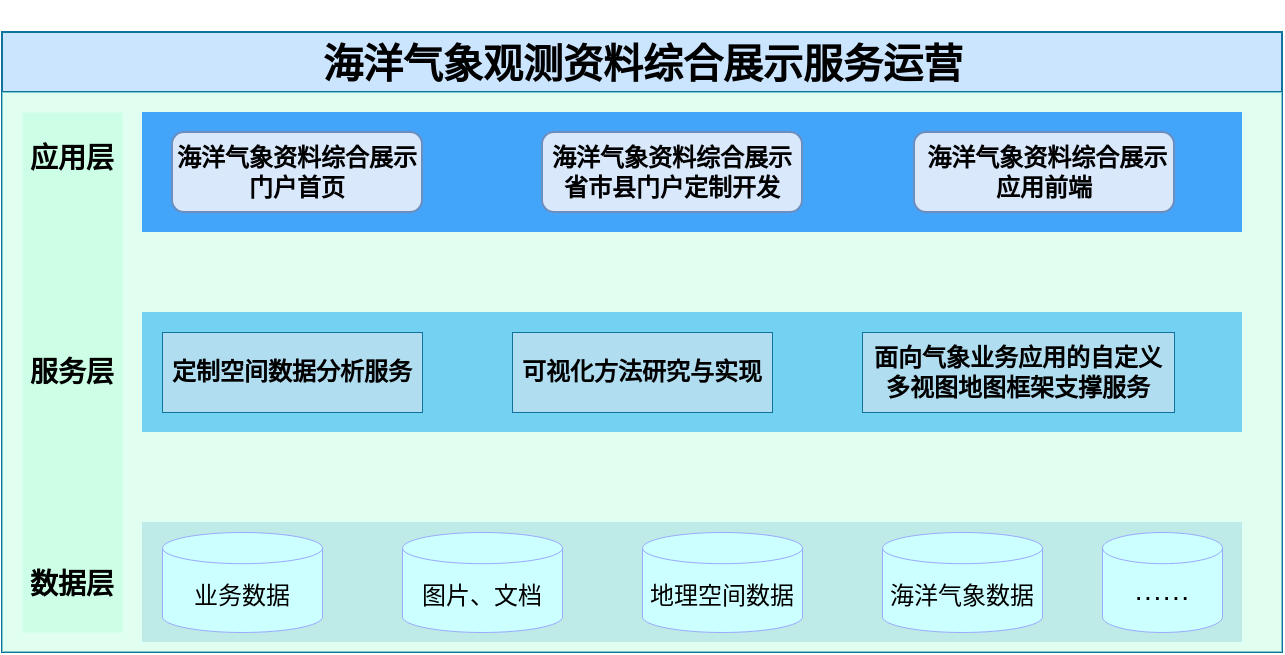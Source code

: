 <mxfile version="21.1.4" type="github">
  <diagram id="prtHgNgQTEPvFCAcTncT" name="Page-1">
    <mxGraphModel dx="993" dy="549" grid="1" gridSize="10" guides="1" tooltips="1" connect="1" arrows="1" fold="1" page="1" pageScale="1" pageWidth="827" pageHeight="1169" math="0" shadow="0">
      <root>
        <mxCell id="0" />
        <mxCell id="1" parent="0" />
        <mxCell id="dNxyNK7c78bLwvsdeMH5-11" value="&lt;h1&gt;&lt;font style=&quot;font-size: 20px;&quot;&gt;海洋气象观测资料综合展示服务运营&lt;/font&gt;&lt;/h1&gt;" style="swimlane;html=1;startSize=30;horizontal=1;containerType=tree;glass=0;fillColor=#CCE5FF;strokeColor=#10739e;" parent="1" vertex="1">
          <mxGeometry x="40" y="50" width="640" height="310" as="geometry">
            <mxRectangle x="40" y="60" width="300" height="30" as="alternateBounds" />
          </mxGeometry>
        </mxCell>
        <mxCell id="rPXOYnH2ntTloaIz4I9G-19" value="" style="rounded=0;whiteSpace=wrap;html=1;fillColor=#CCFFE6;strokeColor=none;opacity=60;" vertex="1" parent="dNxyNK7c78bLwvsdeMH5-11">
          <mxGeometry y="30" width="640" height="280" as="geometry" />
        </mxCell>
        <mxCell id="rPXOYnH2ntTloaIz4I9G-18" value="" style="rounded=0;whiteSpace=wrap;html=1;fillColor=#007FFF;strokeColor=none;opacity=70;" vertex="1" parent="dNxyNK7c78bLwvsdeMH5-11">
          <mxGeometry x="70" y="40" width="550" height="60" as="geometry" />
        </mxCell>
        <mxCell id="rPXOYnH2ntTloaIz4I9G-17" value="" style="rounded=0;whiteSpace=wrap;html=1;fillColor=#45bef2;strokeColor=none;opacity=70;" vertex="1" parent="dNxyNK7c78bLwvsdeMH5-11">
          <mxGeometry x="70" y="140" width="550" height="60" as="geometry" />
        </mxCell>
        <mxCell id="rPXOYnH2ntTloaIz4I9G-14" value="" style="rounded=0;whiteSpace=wrap;html=1;fillColor=#b0e3e6;strokeColor=none;opacity=70;" vertex="1" parent="dNxyNK7c78bLwvsdeMH5-11">
          <mxGeometry x="70" y="245" width="550" height="60" as="geometry" />
        </mxCell>
        <mxCell id="rPXOYnH2ntTloaIz4I9G-1" value="&lt;b&gt;海洋气象资料综合展示门户首页&lt;/b&gt;" style="rounded=1;whiteSpace=wrap;html=1;fillColor=#dae8fc;strokeColor=#6c8ebf;" vertex="1" parent="dNxyNK7c78bLwvsdeMH5-11">
          <mxGeometry x="85" y="50" width="125" height="40" as="geometry" />
        </mxCell>
        <mxCell id="rPXOYnH2ntTloaIz4I9G-2" value="&lt;b style=&quot;font-size: 14px;&quot;&gt;&lt;font style=&quot;font-size: 14px;&quot; face=&quot;Verdana&quot;&gt;应用层&lt;br&gt;&lt;br&gt;&lt;br&gt;&lt;br&gt;&lt;br&gt;&lt;br&gt;服务层&lt;br&gt;&lt;br&gt;&lt;br&gt;&lt;br&gt;&lt;br&gt;&lt;br&gt;数据层&lt;/font&gt;&lt;/b&gt;" style="rounded=0;whiteSpace=wrap;html=1;strokeWidth=0;strokeColor=none;fillColor=#CCFFE6;" vertex="1" parent="dNxyNK7c78bLwvsdeMH5-11">
          <mxGeometry x="10" y="40" width="50" height="260" as="geometry" />
        </mxCell>
        <mxCell id="rPXOYnH2ntTloaIz4I9G-3" value="业务数据" style="shape=cylinder3;whiteSpace=wrap;html=1;boundedLbl=1;backgroundOutline=1;size=7.8;fillColor=#CCFFFF;fontColor=#000000;strokeColor=#9aa9fe;fillStyle=solid;strokeWidth=0.5;" vertex="1" parent="dNxyNK7c78bLwvsdeMH5-11">
          <mxGeometry x="80" y="250" width="80" height="50" as="geometry" />
        </mxCell>
        <mxCell id="rPXOYnH2ntTloaIz4I9G-4" value="图片、文档" style="shape=cylinder3;whiteSpace=wrap;html=1;boundedLbl=1;backgroundOutline=1;size=7.8;fillColor=#CCFFFF;fontColor=#000000;strokeColor=#9aa9fe;fillStyle=solid;strokeWidth=0.5;" vertex="1" parent="dNxyNK7c78bLwvsdeMH5-11">
          <mxGeometry x="200" y="250" width="80" height="50" as="geometry" />
        </mxCell>
        <mxCell id="rPXOYnH2ntTloaIz4I9G-5" value="地理空间数据" style="shape=cylinder3;whiteSpace=wrap;html=1;boundedLbl=1;backgroundOutline=1;size=7.8;fillColor=#CCFFFF;fontColor=#000000;strokeColor=#9aa9fe;fillStyle=solid;strokeWidth=0.5;" vertex="1" parent="dNxyNK7c78bLwvsdeMH5-11">
          <mxGeometry x="320" y="250" width="80" height="50" as="geometry" />
        </mxCell>
        <mxCell id="rPXOYnH2ntTloaIz4I9G-6" value="海洋气象数据" style="shape=cylinder3;whiteSpace=wrap;html=1;boundedLbl=1;backgroundOutline=1;size=7.8;fillColor=#CCFFFF;fontColor=#000000;strokeColor=#9aa9fe;fillStyle=solid;strokeWidth=0.5;" vertex="1" parent="dNxyNK7c78bLwvsdeMH5-11">
          <mxGeometry x="440" y="250" width="80" height="50" as="geometry" />
        </mxCell>
        <mxCell id="rPXOYnH2ntTloaIz4I9G-7" value="&lt;b&gt;定制空间数据分析服务&lt;/b&gt;" style="rounded=0;whiteSpace=wrap;html=1;strokeWidth=0.5;fillColor=#b1ddf0;strokeColor=#10739e;" vertex="1" parent="dNxyNK7c78bLwvsdeMH5-11">
          <mxGeometry x="80" y="150" width="130" height="40" as="geometry" />
        </mxCell>
        <mxCell id="rPXOYnH2ntTloaIz4I9G-8" value="&lt;b&gt;可视化方法研究与实现&lt;/b&gt;" style="rounded=0;whiteSpace=wrap;html=1;strokeWidth=0.5;fillColor=#b1ddf0;strokeColor=#10739e;" vertex="1" parent="dNxyNK7c78bLwvsdeMH5-11">
          <mxGeometry x="255" y="150" width="130" height="40" as="geometry" />
        </mxCell>
        <mxCell id="rPXOYnH2ntTloaIz4I9G-9" value="&lt;font style=&quot;font-size: 14px;&quot;&gt;······&lt;/font&gt;" style="shape=cylinder3;whiteSpace=wrap;html=1;boundedLbl=1;backgroundOutline=1;size=7.8;fillColor=#CCFFFF;fontColor=#000000;strokeColor=#9aa9fe;fillStyle=solid;strokeWidth=0.5;" vertex="1" parent="dNxyNK7c78bLwvsdeMH5-11">
          <mxGeometry x="550" y="250" width="60" height="50" as="geometry" />
        </mxCell>
        <mxCell id="rPXOYnH2ntTloaIz4I9G-10" value="&lt;b&gt;面向气象业务应用的自定义多视图地图框架支撑服务&lt;/b&gt;" style="rounded=0;whiteSpace=wrap;html=1;strokeWidth=0.5;fillColor=#b1ddf0;strokeColor=#10739e;" vertex="1" parent="dNxyNK7c78bLwvsdeMH5-11">
          <mxGeometry x="430" y="150" width="156" height="40" as="geometry" />
        </mxCell>
        <mxCell id="rPXOYnH2ntTloaIz4I9G-12" value="&lt;b&gt;海洋气象资料综合展示省市县门户定制开发&lt;/b&gt;" style="rounded=1;whiteSpace=wrap;html=1;fillColor=#dae8fc;strokeColor=#6c8ebf;" vertex="1" parent="dNxyNK7c78bLwvsdeMH5-11">
          <mxGeometry x="270" y="50" width="130" height="40" as="geometry" />
        </mxCell>
        <mxCell id="rPXOYnH2ntTloaIz4I9G-13" value="&lt;b&gt;&amp;nbsp;海洋气象资料综合展示应用前端&lt;/b&gt;" style="rounded=1;whiteSpace=wrap;html=1;fillColor=#dae8fc;strokeColor=#6c8ebf;" vertex="1" parent="dNxyNK7c78bLwvsdeMH5-11">
          <mxGeometry x="456" y="50" width="130" height="40" as="geometry" />
        </mxCell>
      </root>
    </mxGraphModel>
  </diagram>
</mxfile>
